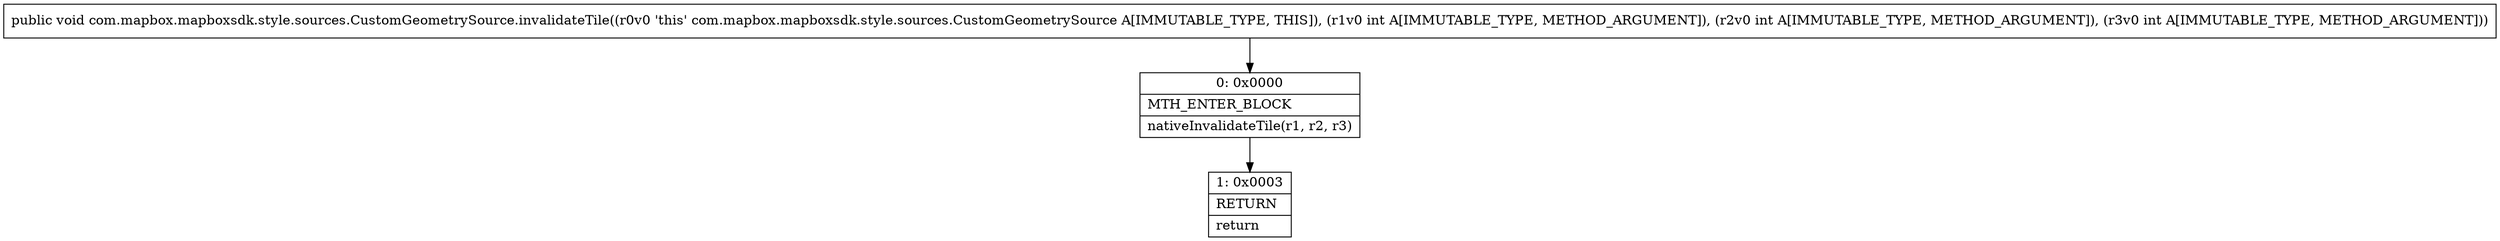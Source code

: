 digraph "CFG forcom.mapbox.mapboxsdk.style.sources.CustomGeometrySource.invalidateTile(III)V" {
Node_0 [shape=record,label="{0\:\ 0x0000|MTH_ENTER_BLOCK\l|nativeInvalidateTile(r1, r2, r3)\l}"];
Node_1 [shape=record,label="{1\:\ 0x0003|RETURN\l|return\l}"];
MethodNode[shape=record,label="{public void com.mapbox.mapboxsdk.style.sources.CustomGeometrySource.invalidateTile((r0v0 'this' com.mapbox.mapboxsdk.style.sources.CustomGeometrySource A[IMMUTABLE_TYPE, THIS]), (r1v0 int A[IMMUTABLE_TYPE, METHOD_ARGUMENT]), (r2v0 int A[IMMUTABLE_TYPE, METHOD_ARGUMENT]), (r3v0 int A[IMMUTABLE_TYPE, METHOD_ARGUMENT])) }"];
MethodNode -> Node_0;
Node_0 -> Node_1;
}

